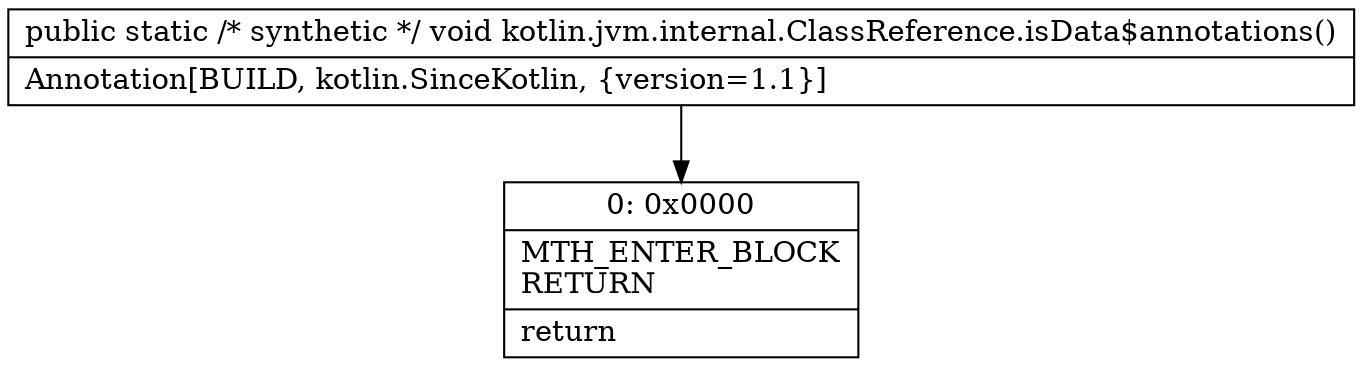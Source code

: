 digraph "CFG forkotlin.jvm.internal.ClassReference.isData$annotations()V" {
Node_0 [shape=record,label="{0\:\ 0x0000|MTH_ENTER_BLOCK\lRETURN\l|return\l}"];
MethodNode[shape=record,label="{public static \/* synthetic *\/ void kotlin.jvm.internal.ClassReference.isData$annotations()  | Annotation[BUILD, kotlin.SinceKotlin, \{version=1.1\}]\l}"];
MethodNode -> Node_0;
}

